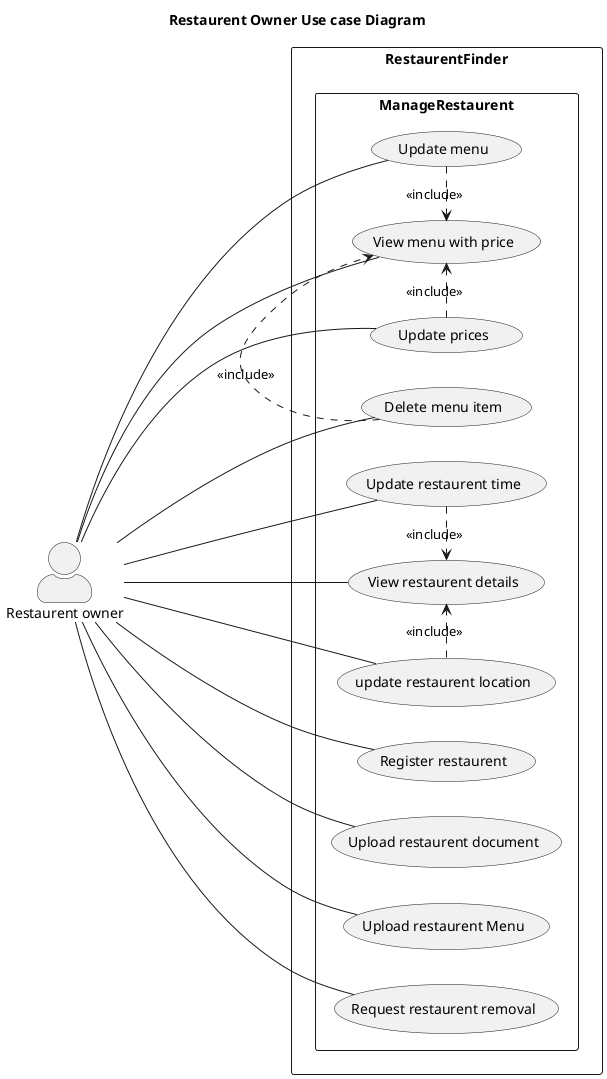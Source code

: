 @startuml
title Restaurent Owner Use case Diagram

skinparam actorStyle awesome
left to right direction
actor "Restaurent owner" as ru

rectangle RestaurentFinder {

      rectangle ManageRestaurent{
    usecase "Register restaurent" as regRest
    usecase "Upload restaurent document" as upldRest
    usecase "Upload restaurent Menu" as upldMenu
    usecase "Update restaurent time" as updtTime
    usecase "update restaurent location" as updtLoc
    usecase "View restaurent details" as vwRestDet
    usecase "Update menu" as updtMenu
    usecase "Update prices" as updtPrice
    usecase "View menu with price" as vwMenuP
    usecase "Request restaurent removal" as reqRmvRest
    usecase "Delete menu item" as delMItm
    }
    
}


ru -- reqRmvRest
ru -- regRest
ru -- upldRest
ru -- upldMenu
ru -- vwMenuP
ru -- updtMenu
ru -- updtPrice
ru -- delMItm
(updtMenu) .> (vwMenuP) : <<include>>
(updtPrice) .> (vwMenuP) : <<include>>
(delMItm) .> (vwMenuP) : <<include>>
ru --- vwRestDet
ru --- updtTime
ru --- updtLoc
(updtTime) .> (vwRestDet) : <<include>>
(updtLoc) .> (vwRestDet) : <<include>>
@enduml